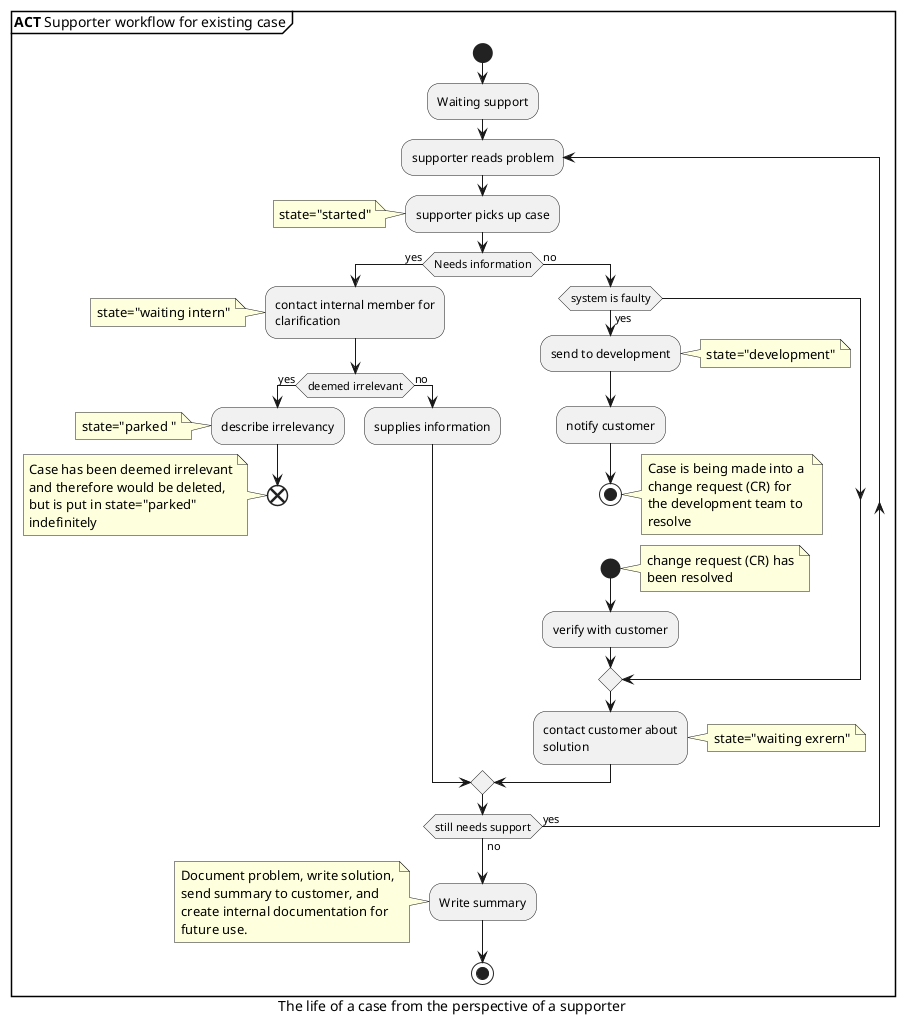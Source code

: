 @startuml Supporter workflow for existing case
partition **ACT** Supporter workflow for existing case{
    start
    :Waiting support;
    
    repeat :supporter reads problem;
    :supporter picks up case;
    note left
    state="started"
    end note

    if(Needs information) then (yes)
        :contact internal member for
        clarification;
        note left
            state="waiting intern"
        end note
        if (deemed irrelevant) then (yes)
            :describe irrelevancy;
            note left
                state="parked "
            end note
            end
            note left
                Case has been deemed irrelevant
                and therefore would be deleted,
                but is put in state="parked"
                indefinitely
            end note
        else (no)
            :supplies information;
        endif
    else (no)
        if (system is faulty) then (yes)
            :send to development;
            note right
                state="development"
            end note
            :notify customer;
            stop
            note right
                Case is being made into a 
                change request (CR) for
                the development team to
                resolve
            end note
            start
            note right
                change request (CR) has
                been resolved
            end note
            :verify with customer;
        endif
        :contact customer about
        solution;
        note right
            state="waiting exrern"
        end note
    endif
    repeat while (still needs support) is (yes) not (no)
    :Write summary;
    note left
        Document problem, write solution,
        send summary to customer, and
        create internal documentation for
        future use.
    end note
    stop
}
caption The life of a case from the perspective of a supporter
@enduml